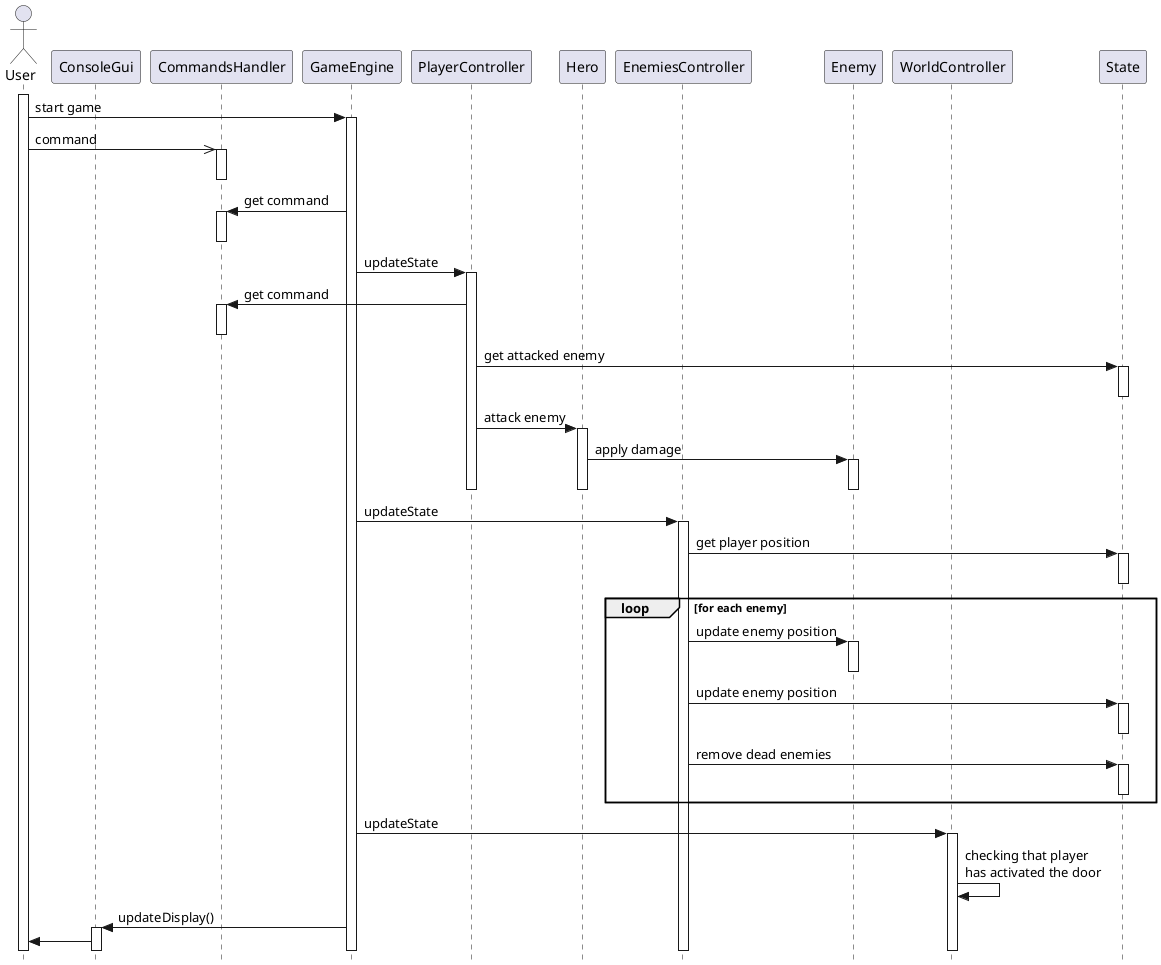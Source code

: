 @startuml
'https://plantuml.com/sequence-diagram


skinparam style strictuml
actor User
participant ConsoleGui
participant CommandsHandler
participant GameEngine
participant PlayerController
participant Hero
participant EnemiesController
participant Enemy
participant WorldController
participant State

activate User
User -> GameEngine : start game
activate GameEngine
User ->> CommandsHandler : command
activate CommandsHandler
deactivate CommandsHandler

GameEngine -> CommandsHandler : get command
activate CommandsHandler
'GameEngine <<- CommandsHandler
deactivate CommandsHandler

GameEngine -> PlayerController : updateState
activate PlayerController
PlayerController -> CommandsHandler : get command
activate CommandsHandler
'CommandsHandler ->> PlayerController
deactivate CommandsHandler

PlayerController -> State : get attacked enemy
activate State
deactivate State
PlayerController -> Hero : attack enemy
activate Hero
Hero -> Enemy : apply damage
activate Enemy
deactivate Hero
deactivate Enemy
deactivate PlayerController

GameEngine -> EnemiesController : updateState
activate EnemiesController
EnemiesController -> State : get player position
activate State
deactivate State
loop for each enemy
EnemiesController -> Enemy : update enemy position
activate Enemy
deactivate Enemy
EnemiesController -> State : update enemy position
activate State
deactivate State
EnemiesController -> State : remove dead enemies
activate State
deactivate State
end

GameEngine -> WorldController : updateState
activate WorldController
WorldController -> WorldController : checking that player\nhas activated the door

GameEngine -> ConsoleGui : updateDisplay()
activate ConsoleGui
ConsoleGui -> User





@enduml